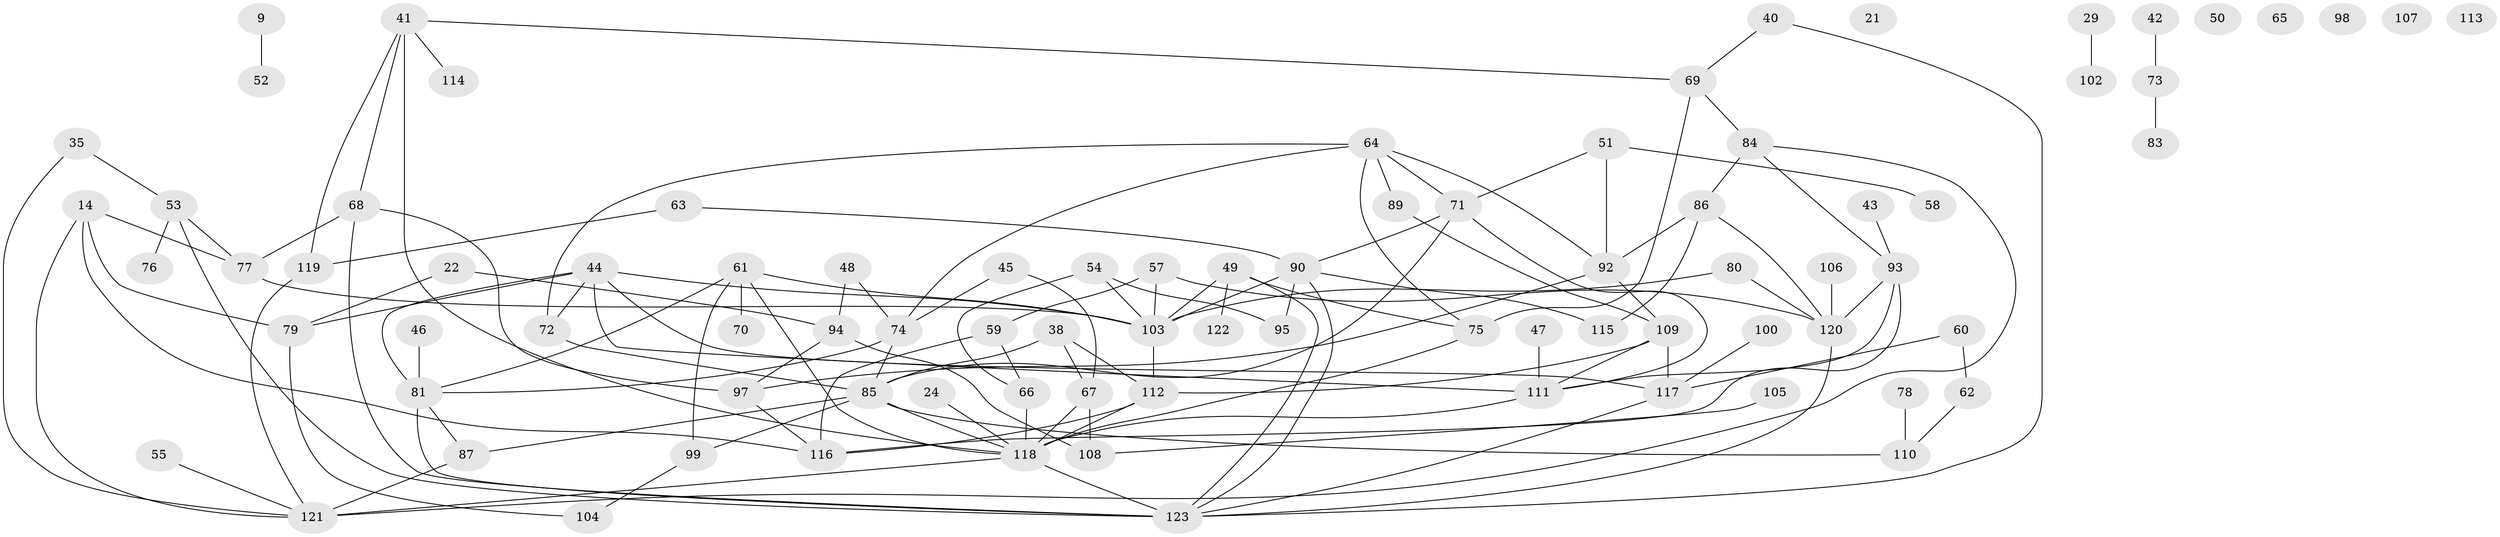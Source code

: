 // original degree distribution, {2: 0.16260162601626016, 5: 0.0975609756097561, 3: 0.23577235772357724, 4: 0.2032520325203252, 6: 0.04878048780487805, 1: 0.1951219512195122, 0: 0.04878048780487805, 7: 0.008130081300813009}
// Generated by graph-tools (version 1.1) at 2025/42/03/04/25 21:42:19]
// undirected, 86 vertices, 133 edges
graph export_dot {
graph [start="1"]
  node [color=gray90,style=filled];
  9;
  14;
  21;
  22;
  24;
  29;
  35;
  38;
  40;
  41 [super="+28"];
  42;
  43;
  44 [super="+17"];
  45;
  46;
  47;
  48;
  49;
  50;
  51;
  52;
  53;
  54;
  55;
  57;
  58;
  59;
  60;
  61 [super="+4+12+15"];
  62;
  63;
  64 [super="+39+37"];
  65;
  66;
  67 [super="+34"];
  68 [super="+20"];
  69;
  70;
  71;
  72 [super="+19"];
  73;
  74 [super="+16"];
  75;
  76;
  77;
  78;
  79;
  80;
  81 [super="+7"];
  83;
  84;
  85 [super="+27+36"];
  86;
  87;
  89;
  90 [super="+1"];
  92 [super="+30"];
  93 [super="+33"];
  94;
  95 [super="+13"];
  97 [super="+11"];
  98;
  99;
  100;
  102;
  103 [super="+101"];
  104 [super="+56"];
  105;
  106;
  107;
  108;
  109 [super="+2"];
  110;
  111 [super="+6"];
  112;
  113;
  114;
  115;
  116 [super="+23"];
  117;
  118 [super="+96"];
  119;
  120;
  121 [super="+88"];
  122;
  123 [super="+31+82"];
  9 -- 52;
  14 -- 77;
  14 -- 79;
  14 -- 121;
  14 -- 116;
  22 -- 79;
  22 -- 94;
  24 -- 118;
  29 -- 102;
  35 -- 53;
  35 -- 121;
  38 -- 112;
  38 -- 85;
  38 -- 67;
  40 -- 69;
  40 -- 123;
  41 -- 114;
  41 -- 118;
  41 -- 68;
  41 -- 69;
  41 -- 119;
  42 -- 73;
  43 -- 93;
  44 -- 81 [weight=2];
  44 -- 103 [weight=2];
  44 -- 117;
  44 -- 72;
  44 -- 79;
  44 -- 111;
  45 -- 74;
  45 -- 67;
  46 -- 81;
  47 -- 111;
  48 -- 74;
  48 -- 94;
  49 -- 75;
  49 -- 122;
  49 -- 123;
  49 -- 103;
  51 -- 58;
  51 -- 71;
  51 -- 92;
  53 -- 76;
  53 -- 77;
  53 -- 123;
  54 -- 66;
  54 -- 95;
  54 -- 103;
  55 -- 121;
  57 -- 59;
  57 -- 120;
  57 -- 103;
  59 -- 66;
  59 -- 116;
  60 -- 62;
  60 -- 117;
  61 -- 70;
  61 -- 99;
  61 -- 118;
  61 -- 81;
  61 -- 103;
  62 -- 110;
  63 -- 90;
  63 -- 119;
  64 -- 71;
  64 -- 72;
  64 -- 89;
  64 -- 74;
  64 -- 75;
  64 -- 92;
  66 -- 118;
  67 -- 118;
  67 -- 108;
  68 -- 77;
  68 -- 97 [weight=2];
  68 -- 123;
  69 -- 75;
  69 -- 84;
  71 -- 90;
  71 -- 111;
  71 -- 85;
  72 -- 85;
  73 -- 83;
  74 -- 81;
  74 -- 85;
  75 -- 118;
  77 -- 103;
  78 -- 110;
  79 -- 104;
  80 -- 120;
  80 -- 103;
  81 -- 87;
  81 -- 123 [weight=2];
  84 -- 86;
  84 -- 121;
  84 -- 93;
  85 -- 87;
  85 -- 99;
  85 -- 118;
  85 -- 110;
  86 -- 92 [weight=2];
  86 -- 115;
  86 -- 120;
  87 -- 121;
  89 -- 109;
  90 -- 95;
  90 -- 103;
  90 -- 115;
  90 -- 123;
  92 -- 109;
  92 -- 97;
  93 -- 120;
  93 -- 111;
  93 -- 116;
  94 -- 97;
  94 -- 108;
  97 -- 116;
  99 -- 104;
  100 -- 117;
  103 -- 112;
  105 -- 108;
  106 -- 120;
  109 -- 117;
  109 -- 112;
  109 -- 111;
  111 -- 118 [weight=2];
  112 -- 116;
  112 -- 118;
  117 -- 123;
  118 -- 121 [weight=2];
  118 -- 123;
  119 -- 121;
  120 -- 123;
}
